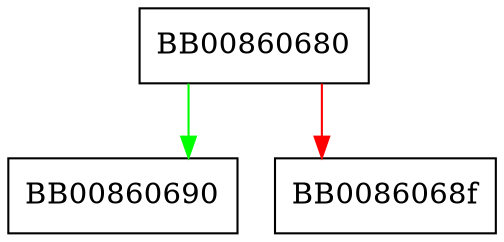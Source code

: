 digraph __lseek64 {
  node [shape="box"];
  graph [splines=ortho];
  BB00860680 -> BB00860690 [color="green"];
  BB00860680 -> BB0086068f [color="red"];
}